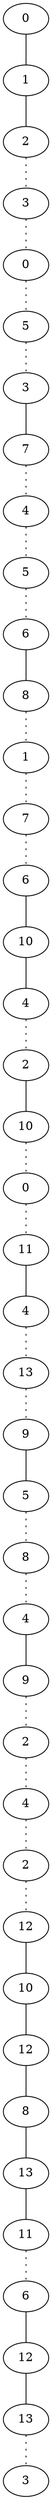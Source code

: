 graph {
a0 -- a1;
a1 -- a2;
a2 -- a3 [style=dotted];
a3 -- a4 [style=dotted];
a4 -- a5 [style=dotted];
a5 -- a6 [style=dotted];
a6 -- a7;
a7 -- a8 [style=dotted];
a8 -- a9 [style=dotted];
a9 -- a10 [style=dotted];
a10 -- a11;
a11 -- a12 [style=dotted];
a12 -- a13 [style=dotted];
a13 -- a14 [style=dotted];
a14 -- a15;
a15 -- a16;
a16 -- a17 [style=dotted];
a17 -- a18;
a18 -- a19 [style=dotted];
a19 -- a20 [style=dotted];
a20 -- a21;
a21 -- a22 [style=dotted];
a22 -- a23 [style=dotted];
a23 -- a24;
a24 -- a25 [style=dotted];
a25 -- a26 [style=dotted];
a26 -- a27;
a27 -- a28 [style=dotted];
a28 -- a29 [style=dotted];
a29 -- a30 [style=dotted];
a30 -- a31 [style=dotted];
a31 -- a32;
a32 -- a33;
a33 -- a34;
a34 -- a35;
a35 -- a36;
a36 -- a37 [style=dotted];
a37 -- a38;
a38 -- a39;
a39 -- a40 [style=dotted];
a0[label=0];
a1[label=1];
a2[label=2];
a3[label=3];
a4[label=0];
a5[label=5];
a6[label=3];
a7[label=7];
a8[label=4];
a9[label=5];
a10[label=6];
a11[label=8];
a12[label=1];
a13[label=7];
a14[label=6];
a15[label=10];
a16[label=4];
a17[label=2];
a18[label=10];
a19[label=0];
a20[label=11];
a21[label=4];
a22[label=13];
a23[label=9];
a24[label=5];
a25[label=8];
a26[label=4];
a27[label=9];
a28[label=2];
a29[label=4];
a30[label=2];
a31[label=12];
a32[label=10];
a33[label=12];
a34[label=8];
a35[label=13];
a36[label=11];
a37[label=6];
a38[label=12];
a39[label=13];
a40[label=3];
}
